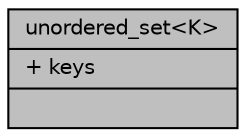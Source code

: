digraph "unordered_set&lt;K&gt;"
{
 // INTERACTIVE_SVG=YES
  bgcolor="transparent";
  edge [fontname="Helvetica",fontsize="10",labelfontname="Helvetica",labelfontsize="10"];
  node [fontname="Helvetica",fontsize="10",shape=record];
  Node1 [label="{unordered_set\<K\>\n|+ keys\l|}",height=0.2,width=0.4,color="black", fillcolor="grey75", style="filled", fontcolor="black"];
}
